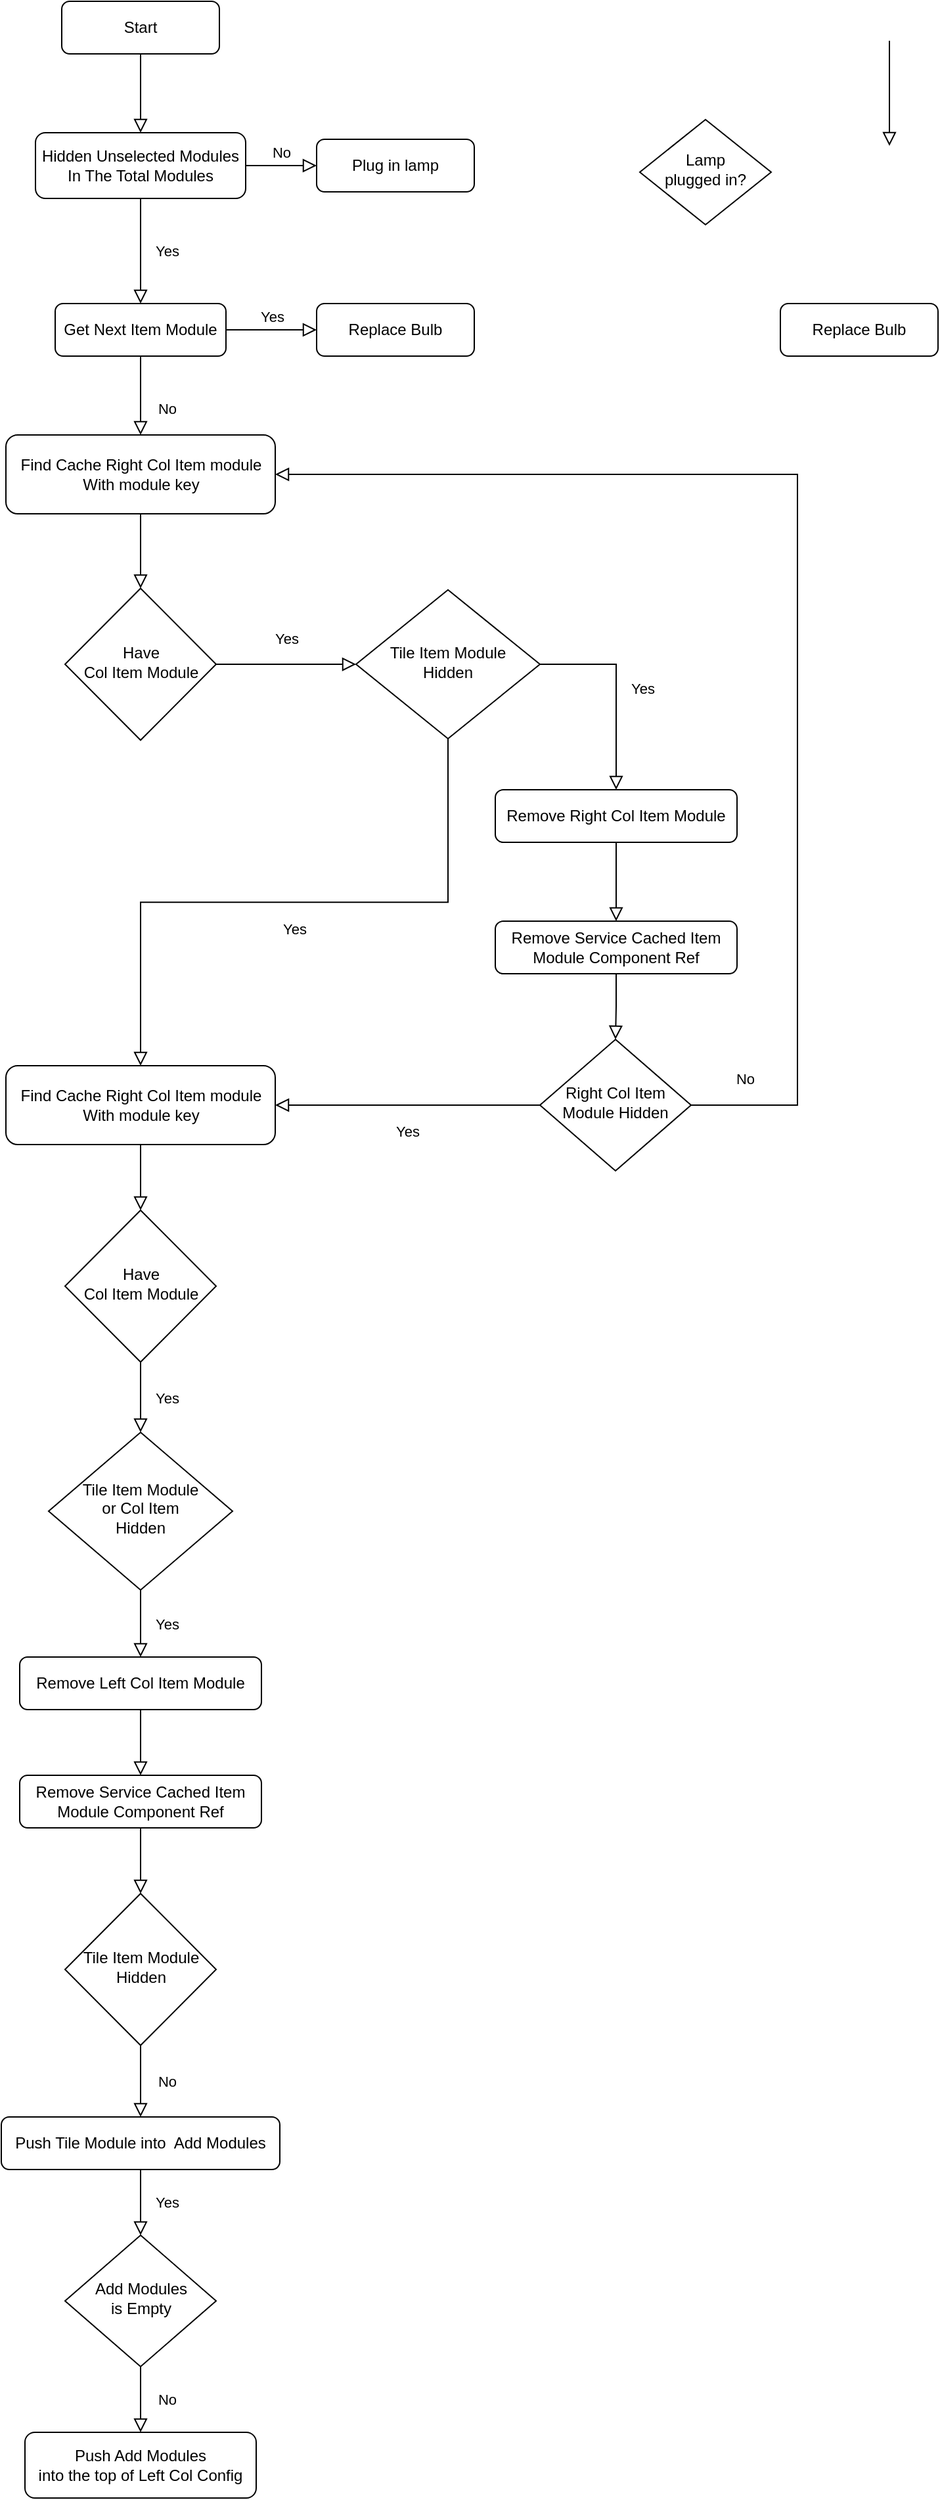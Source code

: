 <mxfile version="26.2.15">
  <diagram id="C5RBs43oDa-KdzZeNtuy" name="Page-1">
    <mxGraphModel dx="705" dy="406" grid="1" gridSize="10" guides="1" tooltips="1" connect="1" arrows="1" fold="1" page="1" pageScale="1" pageWidth="827" pageHeight="1169" math="0" shadow="0">
      <root>
        <mxCell id="WIyWlLk6GJQsqaUBKTNV-0" />
        <mxCell id="WIyWlLk6GJQsqaUBKTNV-1" parent="WIyWlLk6GJQsqaUBKTNV-0" />
        <mxCell id="WIyWlLk6GJQsqaUBKTNV-2" value="" style="rounded=0;html=1;jettySize=auto;orthogonalLoop=1;fontSize=11;endArrow=block;endFill=0;endSize=8;strokeWidth=1;shadow=0;labelBackgroundColor=none;edgeStyle=orthogonalEdgeStyle;entryX=0.5;entryY=0;entryDx=0;entryDy=0;" parent="WIyWlLk6GJQsqaUBKTNV-1" source="WIyWlLk6GJQsqaUBKTNV-3" target="HQSkqQO-C7f8hzY12soz-3" edge="1">
          <mxGeometry relative="1" as="geometry">
            <mxPoint x="220" y="170" as="targetPoint" />
          </mxGeometry>
        </mxCell>
        <mxCell id="WIyWlLk6GJQsqaUBKTNV-3" value="Start" style="rounded=1;whiteSpace=wrap;html=1;fontSize=12;glass=0;strokeWidth=1;shadow=0;" parent="WIyWlLk6GJQsqaUBKTNV-1" vertex="1">
          <mxGeometry x="160" y="80" width="120" height="40" as="geometry" />
        </mxCell>
        <mxCell id="WIyWlLk6GJQsqaUBKTNV-4" value="Yes" style="rounded=0;html=1;jettySize=auto;orthogonalLoop=1;fontSize=11;endArrow=block;endFill=0;endSize=8;strokeWidth=1;shadow=0;labelBackgroundColor=none;edgeStyle=orthogonalEdgeStyle;exitX=0.5;exitY=1;exitDx=0;exitDy=0;entryX=0.5;entryY=0;entryDx=0;entryDy=0;" parent="WIyWlLk6GJQsqaUBKTNV-1" source="HQSkqQO-C7f8hzY12soz-3" target="HQSkqQO-C7f8hzY12soz-4" edge="1">
          <mxGeometry y="20" relative="1" as="geometry">
            <mxPoint as="offset" />
            <mxPoint x="220" y="250" as="sourcePoint" />
            <mxPoint x="220" y="290" as="targetPoint" />
          </mxGeometry>
        </mxCell>
        <mxCell id="WIyWlLk6GJQsqaUBKTNV-5" value="No" style="edgeStyle=orthogonalEdgeStyle;rounded=0;html=1;jettySize=auto;orthogonalLoop=1;fontSize=11;endArrow=block;endFill=0;endSize=8;strokeWidth=1;shadow=0;labelBackgroundColor=none;exitX=1;exitY=0.5;exitDx=0;exitDy=0;" parent="WIyWlLk6GJQsqaUBKTNV-1" source="HQSkqQO-C7f8hzY12soz-3" target="WIyWlLk6GJQsqaUBKTNV-7" edge="1">
          <mxGeometry y="10" relative="1" as="geometry">
            <mxPoint as="offset" />
            <mxPoint x="270" y="210" as="sourcePoint" />
          </mxGeometry>
        </mxCell>
        <mxCell id="WIyWlLk6GJQsqaUBKTNV-7" value="Plug in lamp" style="rounded=1;whiteSpace=wrap;html=1;fontSize=12;glass=0;strokeWidth=1;shadow=0;" parent="WIyWlLk6GJQsqaUBKTNV-1" vertex="1">
          <mxGeometry x="354" y="185" width="120" height="40" as="geometry" />
        </mxCell>
        <mxCell id="WIyWlLk6GJQsqaUBKTNV-8" value="No" style="rounded=0;html=1;jettySize=auto;orthogonalLoop=1;fontSize=11;endArrow=block;endFill=0;endSize=8;strokeWidth=1;shadow=0;labelBackgroundColor=none;edgeStyle=orthogonalEdgeStyle;exitX=0.5;exitY=1;exitDx=0;exitDy=0;" parent="WIyWlLk6GJQsqaUBKTNV-1" source="HQSkqQO-C7f8hzY12soz-4" target="WIyWlLk6GJQsqaUBKTNV-11" edge="1">
          <mxGeometry x="0.333" y="20" relative="1" as="geometry">
            <mxPoint as="offset" />
            <mxPoint x="220" y="370" as="sourcePoint" />
          </mxGeometry>
        </mxCell>
        <mxCell id="WIyWlLk6GJQsqaUBKTNV-9" value="Yes" style="edgeStyle=orthogonalEdgeStyle;rounded=0;html=1;jettySize=auto;orthogonalLoop=1;fontSize=11;endArrow=block;endFill=0;endSize=8;strokeWidth=1;shadow=0;labelBackgroundColor=none;exitX=1;exitY=0.5;exitDx=0;exitDy=0;" parent="WIyWlLk6GJQsqaUBKTNV-1" source="HQSkqQO-C7f8hzY12soz-4" target="WIyWlLk6GJQsqaUBKTNV-12" edge="1">
          <mxGeometry y="10" relative="1" as="geometry">
            <mxPoint as="offset" />
            <mxPoint x="270" y="330" as="sourcePoint" />
          </mxGeometry>
        </mxCell>
        <mxCell id="WIyWlLk6GJQsqaUBKTNV-11" value="Find Cache Right Col Item module &lt;br&gt;With module key" style="rounded=1;whiteSpace=wrap;html=1;fontSize=12;glass=0;strokeWidth=1;shadow=0;" parent="WIyWlLk6GJQsqaUBKTNV-1" vertex="1">
          <mxGeometry x="117.5" y="410" width="205" height="60" as="geometry" />
        </mxCell>
        <mxCell id="WIyWlLk6GJQsqaUBKTNV-12" value="Replace Bulb" style="rounded=1;whiteSpace=wrap;html=1;fontSize=12;glass=0;strokeWidth=1;shadow=0;" parent="WIyWlLk6GJQsqaUBKTNV-1" vertex="1">
          <mxGeometry x="354" y="310" width="120" height="40" as="geometry" />
        </mxCell>
        <mxCell id="HQSkqQO-C7f8hzY12soz-0" value="" style="rounded=0;html=1;jettySize=auto;orthogonalLoop=1;fontSize=11;endArrow=block;endFill=0;endSize=8;strokeWidth=1;shadow=0;labelBackgroundColor=none;edgeStyle=orthogonalEdgeStyle;" edge="1" parent="WIyWlLk6GJQsqaUBKTNV-1">
          <mxGeometry relative="1" as="geometry">
            <mxPoint x="790" y="110" as="sourcePoint" />
            <mxPoint x="790" y="190" as="targetPoint" />
            <Array as="points">
              <mxPoint x="790" y="160" />
              <mxPoint x="790" y="160" />
            </Array>
          </mxGeometry>
        </mxCell>
        <mxCell id="HQSkqQO-C7f8hzY12soz-2" value="Lamp&lt;br&gt;plugged in?" style="rhombus;whiteSpace=wrap;html=1;shadow=0;fontFamily=Helvetica;fontSize=12;align=center;strokeWidth=1;spacing=6;spacingTop=-4;" vertex="1" parent="WIyWlLk6GJQsqaUBKTNV-1">
          <mxGeometry x="600" y="170" width="100" height="80" as="geometry" />
        </mxCell>
        <mxCell id="HQSkqQO-C7f8hzY12soz-3" value="Hidden Unselected Modules&lt;br&gt;In The Total Modules" style="rounded=1;whiteSpace=wrap;html=1;fontSize=12;glass=0;strokeWidth=1;shadow=0;" vertex="1" parent="WIyWlLk6GJQsqaUBKTNV-1">
          <mxGeometry x="140" y="180" width="160" height="50" as="geometry" />
        </mxCell>
        <mxCell id="HQSkqQO-C7f8hzY12soz-4" value="Get Next Item Module" style="rounded=1;whiteSpace=wrap;html=1;fontSize=12;glass=0;strokeWidth=1;shadow=0;" vertex="1" parent="WIyWlLk6GJQsqaUBKTNV-1">
          <mxGeometry x="155" y="310" width="130" height="40" as="geometry" />
        </mxCell>
        <mxCell id="HQSkqQO-C7f8hzY12soz-5" value="Replace Bulb" style="rounded=1;whiteSpace=wrap;html=1;fontSize=12;glass=0;strokeWidth=1;shadow=0;" vertex="1" parent="WIyWlLk6GJQsqaUBKTNV-1">
          <mxGeometry x="707" y="310" width="120" height="40" as="geometry" />
        </mxCell>
        <mxCell id="HQSkqQO-C7f8hzY12soz-6" value="Have &lt;br&gt;Col Item Module" style="rhombus;whiteSpace=wrap;html=1;shadow=0;fontFamily=Helvetica;fontSize=12;align=center;strokeWidth=1;spacing=6;spacingTop=-4;" vertex="1" parent="WIyWlLk6GJQsqaUBKTNV-1">
          <mxGeometry x="162.5" y="526.75" width="115" height="115.5" as="geometry" />
        </mxCell>
        <mxCell id="HQSkqQO-C7f8hzY12soz-7" value="" style="rounded=0;html=1;jettySize=auto;orthogonalLoop=1;fontSize=11;endArrow=block;endFill=0;endSize=8;strokeWidth=1;shadow=0;labelBackgroundColor=none;edgeStyle=orthogonalEdgeStyle;exitX=0.5;exitY=1;exitDx=0;exitDy=0;entryX=0.5;entryY=0;entryDx=0;entryDy=0;" edge="1" parent="WIyWlLk6GJQsqaUBKTNV-1" source="WIyWlLk6GJQsqaUBKTNV-11" target="HQSkqQO-C7f8hzY12soz-6">
          <mxGeometry relative="1" as="geometry">
            <mxPoint x="800" y="120" as="sourcePoint" />
            <mxPoint x="800" y="200" as="targetPoint" />
            <Array as="points">
              <mxPoint x="220" y="510" />
              <mxPoint x="220" y="510" />
            </Array>
          </mxGeometry>
        </mxCell>
        <mxCell id="HQSkqQO-C7f8hzY12soz-8" value="Yes" style="rounded=0;html=1;jettySize=auto;orthogonalLoop=1;fontSize=11;endArrow=block;endFill=0;endSize=8;strokeWidth=1;shadow=0;labelBackgroundColor=none;edgeStyle=orthogonalEdgeStyle;exitX=1;exitY=0.5;exitDx=0;exitDy=0;entryX=0;entryY=0.5;entryDx=0;entryDy=0;" edge="1" parent="WIyWlLk6GJQsqaUBKTNV-1" source="HQSkqQO-C7f8hzY12soz-6" target="HQSkqQO-C7f8hzY12soz-9">
          <mxGeometry y="20" relative="1" as="geometry">
            <mxPoint as="offset" />
            <mxPoint x="230" y="240" as="sourcePoint" />
            <mxPoint x="410" y="584" as="targetPoint" />
          </mxGeometry>
        </mxCell>
        <mxCell id="HQSkqQO-C7f8hzY12soz-9" value="Tile Item Module&lt;br&gt;Hidden" style="rhombus;whiteSpace=wrap;html=1;shadow=0;fontFamily=Helvetica;fontSize=12;align=center;strokeWidth=1;spacing=6;spacingTop=-4;" vertex="1" parent="WIyWlLk6GJQsqaUBKTNV-1">
          <mxGeometry x="384" y="527.88" width="140" height="113.25" as="geometry" />
        </mxCell>
        <mxCell id="HQSkqQO-C7f8hzY12soz-10" value="Remove Right Col Item Module" style="rounded=1;whiteSpace=wrap;html=1;fontSize=12;glass=0;strokeWidth=1;shadow=0;" vertex="1" parent="WIyWlLk6GJQsqaUBKTNV-1">
          <mxGeometry x="490" y="680" width="184" height="40" as="geometry" />
        </mxCell>
        <mxCell id="HQSkqQO-C7f8hzY12soz-12" value="Yes" style="rounded=0;html=1;jettySize=auto;orthogonalLoop=1;fontSize=11;endArrow=block;endFill=0;endSize=8;strokeWidth=1;shadow=0;labelBackgroundColor=none;edgeStyle=orthogonalEdgeStyle;exitX=1;exitY=0.5;exitDx=0;exitDy=0;entryX=0.5;entryY=0;entryDx=0;entryDy=0;" edge="1" parent="WIyWlLk6GJQsqaUBKTNV-1" source="HQSkqQO-C7f8hzY12soz-9" target="HQSkqQO-C7f8hzY12soz-10">
          <mxGeometry y="20" relative="1" as="geometry">
            <mxPoint as="offset" />
            <mxPoint x="287" y="595" as="sourcePoint" />
            <mxPoint x="394" y="595" as="targetPoint" />
          </mxGeometry>
        </mxCell>
        <mxCell id="HQSkqQO-C7f8hzY12soz-13" value="Remove Service Cached Item Module Component Ref" style="rounded=1;whiteSpace=wrap;html=1;fontSize=12;glass=0;strokeWidth=1;shadow=0;" vertex="1" parent="WIyWlLk6GJQsqaUBKTNV-1">
          <mxGeometry x="490" y="780" width="184" height="40" as="geometry" />
        </mxCell>
        <mxCell id="HQSkqQO-C7f8hzY12soz-14" value="" style="rounded=0;html=1;jettySize=auto;orthogonalLoop=1;fontSize=11;endArrow=block;endFill=0;endSize=8;strokeWidth=1;shadow=0;labelBackgroundColor=none;edgeStyle=orthogonalEdgeStyle;exitX=0.5;exitY=1;exitDx=0;exitDy=0;entryX=0.5;entryY=0;entryDx=0;entryDy=0;" edge="1" parent="WIyWlLk6GJQsqaUBKTNV-1" source="HQSkqQO-C7f8hzY12soz-10" target="HQSkqQO-C7f8hzY12soz-13">
          <mxGeometry relative="1" as="geometry">
            <mxPoint x="350" y="760" as="sourcePoint" />
            <mxPoint x="210" y="760" as="targetPoint" />
            <Array as="points" />
          </mxGeometry>
        </mxCell>
        <mxCell id="HQSkqQO-C7f8hzY12soz-15" value="Right Col Item Module Hidden" style="rhombus;whiteSpace=wrap;html=1;shadow=0;fontFamily=Helvetica;fontSize=12;align=center;strokeWidth=1;spacing=6;spacingTop=-4;" vertex="1" parent="WIyWlLk6GJQsqaUBKTNV-1">
          <mxGeometry x="524" y="870" width="115" height="100" as="geometry" />
        </mxCell>
        <mxCell id="HQSkqQO-C7f8hzY12soz-16" value="" style="rounded=0;html=1;jettySize=auto;orthogonalLoop=1;fontSize=11;endArrow=block;endFill=0;endSize=8;strokeWidth=1;shadow=0;labelBackgroundColor=none;edgeStyle=orthogonalEdgeStyle;exitX=0.5;exitY=1;exitDx=0;exitDy=0;entryX=0.5;entryY=0;entryDx=0;entryDy=0;" edge="1" parent="WIyWlLk6GJQsqaUBKTNV-1" source="HQSkqQO-C7f8hzY12soz-13" target="HQSkqQO-C7f8hzY12soz-15">
          <mxGeometry relative="1" as="geometry">
            <mxPoint x="464" y="740" as="sourcePoint" />
            <mxPoint x="464" y="790" as="targetPoint" />
            <Array as="points" />
          </mxGeometry>
        </mxCell>
        <mxCell id="HQSkqQO-C7f8hzY12soz-17" value="No" style="rounded=0;html=1;jettySize=auto;orthogonalLoop=1;fontSize=11;endArrow=block;endFill=0;endSize=8;strokeWidth=1;shadow=0;labelBackgroundColor=none;edgeStyle=orthogonalEdgeStyle;exitX=1;exitY=0.5;exitDx=0;exitDy=0;entryX=1;entryY=0.5;entryDx=0;entryDy=0;" edge="1" parent="WIyWlLk6GJQsqaUBKTNV-1" source="HQSkqQO-C7f8hzY12soz-15" target="WIyWlLk6GJQsqaUBKTNV-11">
          <mxGeometry x="-0.915" y="20" relative="1" as="geometry">
            <mxPoint as="offset" />
            <mxPoint x="288" y="595" as="sourcePoint" />
            <mxPoint x="680" y="920" as="targetPoint" />
            <Array as="points">
              <mxPoint x="720" y="920" />
              <mxPoint x="720" y="440" />
            </Array>
          </mxGeometry>
        </mxCell>
        <mxCell id="HQSkqQO-C7f8hzY12soz-18" value="Find Cache Right Col Item module &lt;br&gt;With module key" style="rounded=1;whiteSpace=wrap;html=1;fontSize=12;glass=0;strokeWidth=1;shadow=0;" vertex="1" parent="WIyWlLk6GJQsqaUBKTNV-1">
          <mxGeometry x="117.5" y="890" width="205" height="60" as="geometry" />
        </mxCell>
        <mxCell id="HQSkqQO-C7f8hzY12soz-19" value="Yes" style="rounded=0;html=1;jettySize=auto;orthogonalLoop=1;fontSize=11;endArrow=block;endFill=0;endSize=8;strokeWidth=1;shadow=0;labelBackgroundColor=none;edgeStyle=orthogonalEdgeStyle;exitX=0.5;exitY=1;exitDx=0;exitDy=0;" edge="1" parent="WIyWlLk6GJQsqaUBKTNV-1" source="HQSkqQO-C7f8hzY12soz-9" target="HQSkqQO-C7f8hzY12soz-18">
          <mxGeometry y="20" relative="1" as="geometry">
            <mxPoint as="offset" />
            <mxPoint x="288" y="595" as="sourcePoint" />
            <mxPoint x="200" y="750" as="targetPoint" />
          </mxGeometry>
        </mxCell>
        <mxCell id="HQSkqQO-C7f8hzY12soz-20" value="Yes" style="rounded=0;html=1;jettySize=auto;orthogonalLoop=1;fontSize=11;endArrow=block;endFill=0;endSize=8;strokeWidth=1;shadow=0;labelBackgroundColor=none;edgeStyle=orthogonalEdgeStyle;exitX=0;exitY=0.5;exitDx=0;exitDy=0;entryX=1;entryY=0.5;entryDx=0;entryDy=0;" edge="1" parent="WIyWlLk6GJQsqaUBKTNV-1" source="HQSkqQO-C7f8hzY12soz-15" target="HQSkqQO-C7f8hzY12soz-18">
          <mxGeometry y="20" relative="1" as="geometry">
            <mxPoint as="offset" />
            <mxPoint x="288" y="595" as="sourcePoint" />
            <mxPoint x="394" y="595" as="targetPoint" />
          </mxGeometry>
        </mxCell>
        <mxCell id="HQSkqQO-C7f8hzY12soz-21" value="Have &lt;br&gt;Col Item Module" style="rhombus;whiteSpace=wrap;html=1;shadow=0;fontFamily=Helvetica;fontSize=12;align=center;strokeWidth=1;spacing=6;spacingTop=-4;" vertex="1" parent="WIyWlLk6GJQsqaUBKTNV-1">
          <mxGeometry x="162.5" y="1000" width="115" height="115.5" as="geometry" />
        </mxCell>
        <mxCell id="HQSkqQO-C7f8hzY12soz-22" value="" style="rounded=0;html=1;jettySize=auto;orthogonalLoop=1;fontSize=11;endArrow=block;endFill=0;endSize=8;strokeWidth=1;shadow=0;labelBackgroundColor=none;edgeStyle=orthogonalEdgeStyle;exitX=0.5;exitY=1;exitDx=0;exitDy=0;entryX=0.5;entryY=0;entryDx=0;entryDy=0;" edge="1" parent="WIyWlLk6GJQsqaUBKTNV-1" source="HQSkqQO-C7f8hzY12soz-18" target="HQSkqQO-C7f8hzY12soz-21">
          <mxGeometry relative="1" as="geometry">
            <mxPoint x="110" y="780" as="sourcePoint" />
            <mxPoint x="240" y="820.571" as="targetPoint" />
            <Array as="points">
              <mxPoint x="220" y="990" />
              <mxPoint x="220" y="990" />
            </Array>
          </mxGeometry>
        </mxCell>
        <mxCell id="HQSkqQO-C7f8hzY12soz-24" value="Yes" style="rounded=0;html=1;jettySize=auto;orthogonalLoop=1;fontSize=11;endArrow=block;endFill=0;endSize=8;strokeWidth=1;shadow=0;labelBackgroundColor=none;edgeStyle=orthogonalEdgeStyle;exitX=0.5;exitY=1;exitDx=0;exitDy=0;entryX=0.5;entryY=0;entryDx=0;entryDy=0;" edge="1" parent="WIyWlLk6GJQsqaUBKTNV-1" source="HQSkqQO-C7f8hzY12soz-21" target="HQSkqQO-C7f8hzY12soz-25">
          <mxGeometry y="20" relative="1" as="geometry">
            <mxPoint as="offset" />
            <mxPoint x="451.5" y="1160" as="sourcePoint" />
            <mxPoint x="220" y="1180" as="targetPoint" />
          </mxGeometry>
        </mxCell>
        <mxCell id="HQSkqQO-C7f8hzY12soz-25" value="Tile Item Module&lt;br&gt;or Col Item&lt;br&gt;Hidden" style="rhombus;whiteSpace=wrap;html=1;shadow=0;fontFamily=Helvetica;fontSize=12;align=center;strokeWidth=1;spacing=6;spacingTop=-4;" vertex="1" parent="WIyWlLk6GJQsqaUBKTNV-1">
          <mxGeometry x="150" y="1169" width="140" height="120" as="geometry" />
        </mxCell>
        <mxCell id="HQSkqQO-C7f8hzY12soz-26" value="Remove Left Col Item Module" style="rounded=1;whiteSpace=wrap;html=1;fontSize=12;glass=0;strokeWidth=1;shadow=0;" vertex="1" parent="WIyWlLk6GJQsqaUBKTNV-1">
          <mxGeometry x="128" y="1340" width="184" height="40" as="geometry" />
        </mxCell>
        <mxCell id="HQSkqQO-C7f8hzY12soz-27" value="Yes" style="rounded=0;html=1;jettySize=auto;orthogonalLoop=1;fontSize=11;endArrow=block;endFill=0;endSize=8;strokeWidth=1;shadow=0;labelBackgroundColor=none;edgeStyle=orthogonalEdgeStyle;exitX=0.5;exitY=1;exitDx=0;exitDy=0;" edge="1" parent="WIyWlLk6GJQsqaUBKTNV-1" source="HQSkqQO-C7f8hzY12soz-25" target="HQSkqQO-C7f8hzY12soz-26">
          <mxGeometry y="20" relative="1" as="geometry">
            <mxPoint as="offset" />
            <mxPoint x="481.5" y="1280" as="sourcePoint" />
            <mxPoint x="280.5" y="1280" as="targetPoint" />
          </mxGeometry>
        </mxCell>
        <mxCell id="HQSkqQO-C7f8hzY12soz-28" value="Remove Service Cached Item Module Component Ref" style="rounded=1;whiteSpace=wrap;html=1;fontSize=12;glass=0;strokeWidth=1;shadow=0;" vertex="1" parent="WIyWlLk6GJQsqaUBKTNV-1">
          <mxGeometry x="128" y="1430" width="184" height="40" as="geometry" />
        </mxCell>
        <mxCell id="HQSkqQO-C7f8hzY12soz-29" value="" style="rounded=0;html=1;jettySize=auto;orthogonalLoop=1;fontSize=11;endArrow=block;endFill=0;endSize=8;strokeWidth=1;shadow=0;labelBackgroundColor=none;edgeStyle=orthogonalEdgeStyle;exitX=0.5;exitY=1;exitDx=0;exitDy=0;entryX=0.5;entryY=0;entryDx=0;entryDy=0;" edge="1" parent="WIyWlLk6GJQsqaUBKTNV-1" source="HQSkqQO-C7f8hzY12soz-26" target="HQSkqQO-C7f8hzY12soz-28">
          <mxGeometry relative="1" as="geometry">
            <mxPoint x="310" y="1350" as="sourcePoint" />
            <mxPoint x="310" y="1400" as="targetPoint" />
            <Array as="points">
              <mxPoint x="220" y="1410" />
              <mxPoint x="220" y="1410" />
            </Array>
          </mxGeometry>
        </mxCell>
        <mxCell id="HQSkqQO-C7f8hzY12soz-30" value="Tile Item Module&lt;div&gt;Hidden&lt;/div&gt;" style="rhombus;whiteSpace=wrap;html=1;shadow=0;fontFamily=Helvetica;fontSize=12;align=center;strokeWidth=1;spacing=6;spacingTop=-4;" vertex="1" parent="WIyWlLk6GJQsqaUBKTNV-1">
          <mxGeometry x="162.5" y="1520" width="115" height="115.5" as="geometry" />
        </mxCell>
        <mxCell id="HQSkqQO-C7f8hzY12soz-31" value="" style="rounded=0;html=1;jettySize=auto;orthogonalLoop=1;fontSize=11;endArrow=block;endFill=0;endSize=8;strokeWidth=1;shadow=0;labelBackgroundColor=none;edgeStyle=orthogonalEdgeStyle;exitX=0.5;exitY=1;exitDx=0;exitDy=0;entryX=0.5;entryY=0;entryDx=0;entryDy=0;" edge="1" parent="WIyWlLk6GJQsqaUBKTNV-1" source="HQSkqQO-C7f8hzY12soz-28" target="HQSkqQO-C7f8hzY12soz-30">
          <mxGeometry relative="1" as="geometry">
            <mxPoint x="310" y="1530" as="sourcePoint" />
            <mxPoint x="310" y="1580" as="targetPoint" />
            <Array as="points">
              <mxPoint x="220" y="1490" />
              <mxPoint x="220" y="1490" />
            </Array>
          </mxGeometry>
        </mxCell>
        <mxCell id="HQSkqQO-C7f8hzY12soz-32" value="Push Tile Module into&amp;nbsp; Add Modules" style="rounded=1;whiteSpace=wrap;html=1;fontSize=12;glass=0;strokeWidth=1;shadow=0;" vertex="1" parent="WIyWlLk6GJQsqaUBKTNV-1">
          <mxGeometry x="114" y="1690" width="212" height="40" as="geometry" />
        </mxCell>
        <mxCell id="HQSkqQO-C7f8hzY12soz-33" value="No" style="rounded=0;html=1;jettySize=auto;orthogonalLoop=1;fontSize=11;endArrow=block;endFill=0;endSize=8;strokeWidth=1;shadow=0;labelBackgroundColor=none;edgeStyle=orthogonalEdgeStyle;exitX=0.5;exitY=1;exitDx=0;exitDy=0;entryX=0.5;entryY=0;entryDx=0;entryDy=0;" edge="1" parent="WIyWlLk6GJQsqaUBKTNV-1" source="HQSkqQO-C7f8hzY12soz-30" target="HQSkqQO-C7f8hzY12soz-32">
          <mxGeometry y="20" relative="1" as="geometry">
            <mxPoint as="offset" />
            <mxPoint x="411.5" y="1730" as="sourcePoint" />
            <mxPoint x="210.5" y="1730" as="targetPoint" />
          </mxGeometry>
        </mxCell>
        <mxCell id="HQSkqQO-C7f8hzY12soz-34" value="Add Modules&lt;br&gt;is Empty" style="rhombus;whiteSpace=wrap;html=1;shadow=0;fontFamily=Helvetica;fontSize=12;align=center;strokeWidth=1;spacing=6;spacingTop=-4;" vertex="1" parent="WIyWlLk6GJQsqaUBKTNV-1">
          <mxGeometry x="162.5" y="1780" width="115" height="100" as="geometry" />
        </mxCell>
        <mxCell id="HQSkqQO-C7f8hzY12soz-35" value="Yes" style="rounded=0;html=1;jettySize=auto;orthogonalLoop=1;fontSize=11;endArrow=block;endFill=0;endSize=8;strokeWidth=1;shadow=0;labelBackgroundColor=none;edgeStyle=orthogonalEdgeStyle;exitX=0.5;exitY=1;exitDx=0;exitDy=0;entryX=0.5;entryY=0;entryDx=0;entryDy=0;" edge="1" parent="WIyWlLk6GJQsqaUBKTNV-1" source="HQSkqQO-C7f8hzY12soz-32" target="HQSkqQO-C7f8hzY12soz-34">
          <mxGeometry y="20" relative="1" as="geometry">
            <mxPoint as="offset" />
            <mxPoint x="301.5" y="1820" as="sourcePoint" />
            <mxPoint x="100.5" y="1820" as="targetPoint" />
          </mxGeometry>
        </mxCell>
        <mxCell id="HQSkqQO-C7f8hzY12soz-36" value="Push Add Modules&lt;div&gt;into the top of Left Col Config&lt;/div&gt;" style="rounded=1;whiteSpace=wrap;html=1;fontSize=12;glass=0;strokeWidth=1;shadow=0;" vertex="1" parent="WIyWlLk6GJQsqaUBKTNV-1">
          <mxGeometry x="132" y="1930" width="176" height="50" as="geometry" />
        </mxCell>
        <mxCell id="HQSkqQO-C7f8hzY12soz-37" value="No" style="rounded=0;html=1;jettySize=auto;orthogonalLoop=1;fontSize=11;endArrow=block;endFill=0;endSize=8;strokeWidth=1;shadow=0;labelBackgroundColor=none;edgeStyle=orthogonalEdgeStyle;exitX=0.5;exitY=1;exitDx=0;exitDy=0;entryX=0.5;entryY=0;entryDx=0;entryDy=0;" edge="1" parent="WIyWlLk6GJQsqaUBKTNV-1" source="HQSkqQO-C7f8hzY12soz-34" target="HQSkqQO-C7f8hzY12soz-36">
          <mxGeometry y="20" relative="1" as="geometry">
            <mxPoint as="offset" />
            <mxPoint x="301.5" y="1950" as="sourcePoint" />
            <mxPoint x="100.5" y="1950" as="targetPoint" />
          </mxGeometry>
        </mxCell>
      </root>
    </mxGraphModel>
  </diagram>
</mxfile>
